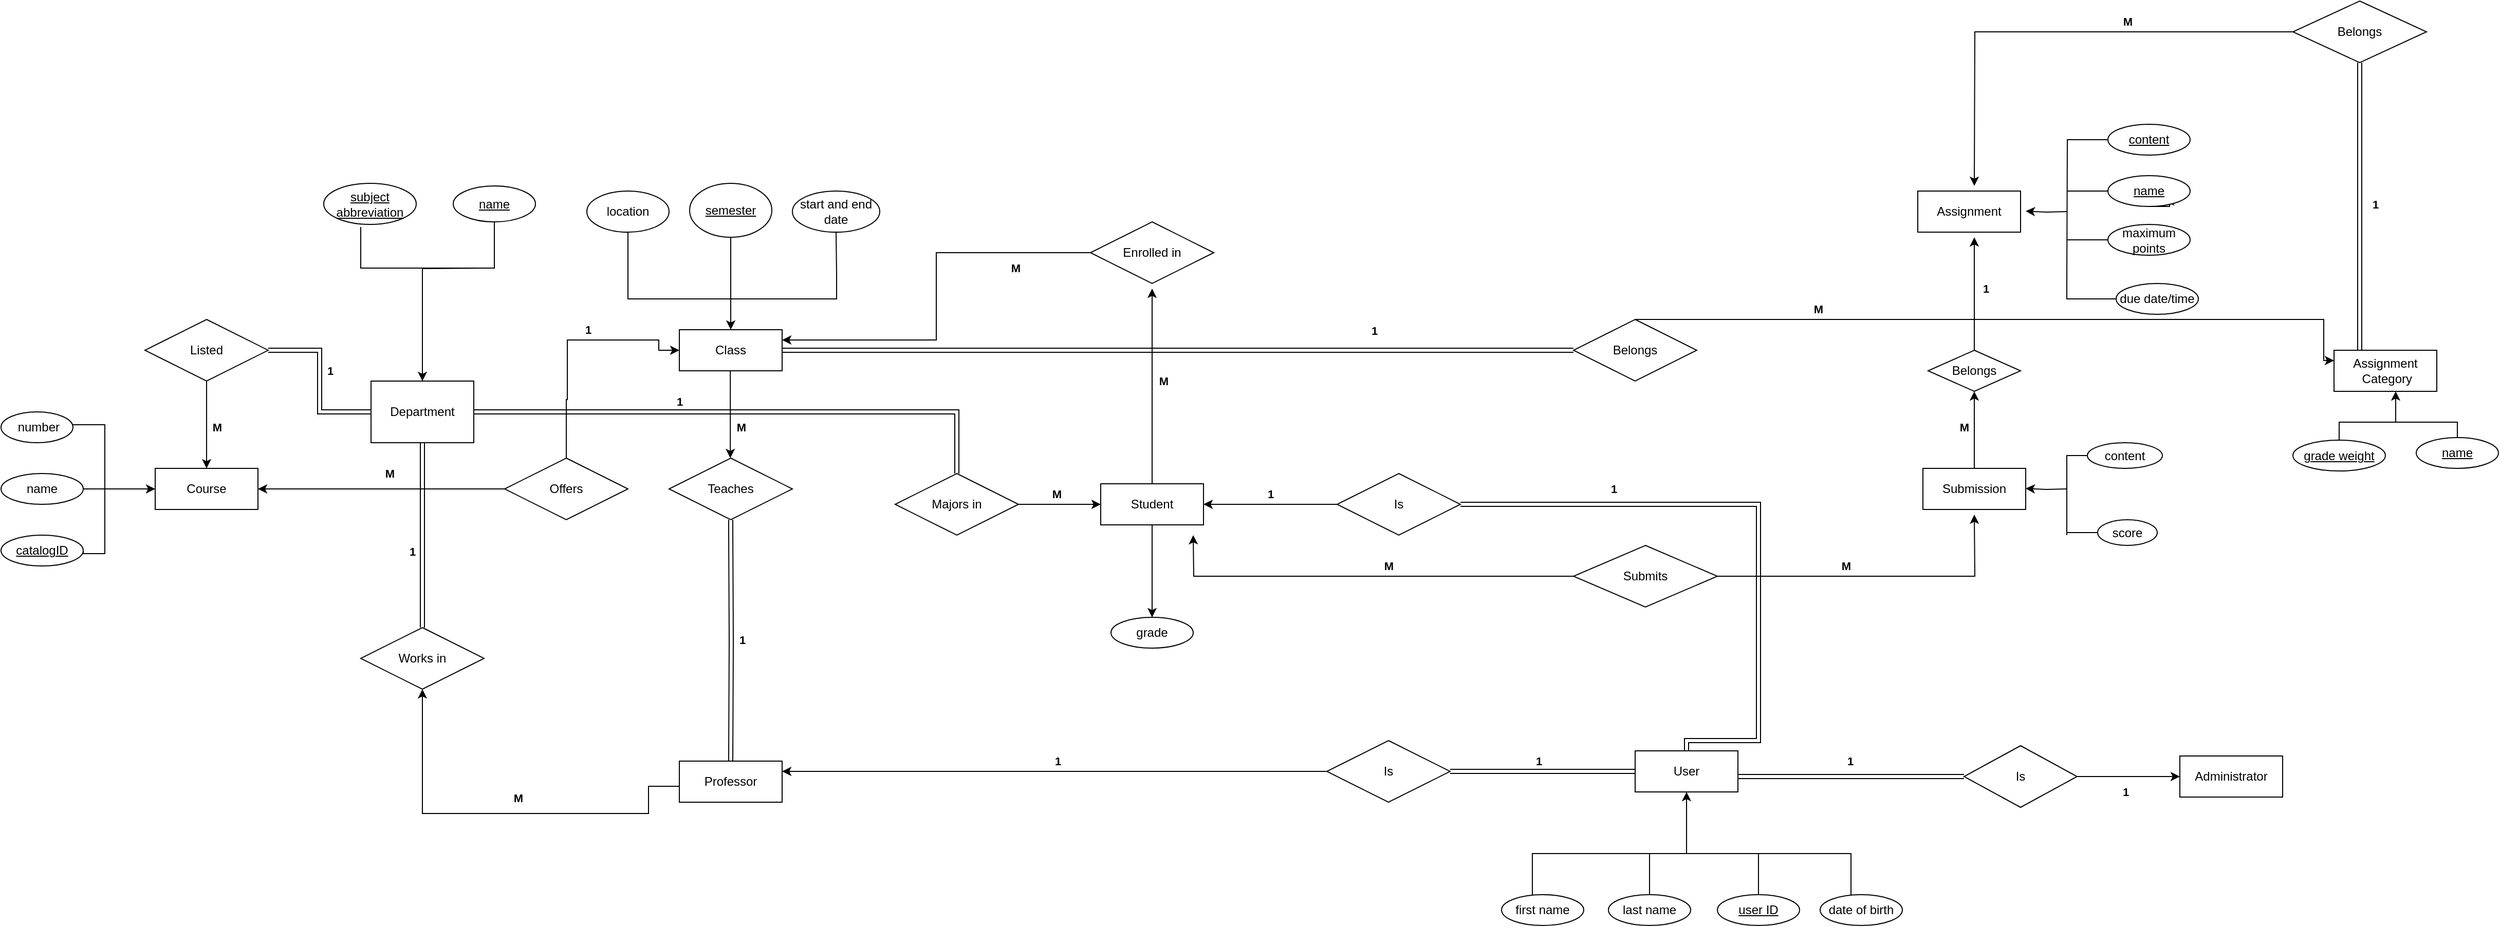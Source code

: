 <mxfile version="24.4.13" type="device">
  <diagram name="第 1 页" id="-q0vkPsRXrXcB4peoSy8">
    <mxGraphModel dx="1077" dy="5190" grid="1" gridSize="10" guides="1" tooltips="1" connect="1" arrows="1" fold="1" page="1" pageScale="1" pageWidth="3300" pageHeight="4681" math="0" shadow="0">
      <root>
        <mxCell id="0" />
        <mxCell id="1" parent="0" />
        <mxCell id="KMbx-1smkJW7UEhBjjsc-1" style="edgeStyle=orthogonalEdgeStyle;rounded=0;orthogonalLoop=1;jettySize=auto;html=1;exitX=1;exitY=0.5;exitDx=0;exitDy=0;strokeColor=default;endArrow=none;endFill=0;entryX=1;entryY=0.5;entryDx=0;entryDy=0;" parent="1" target="KMbx-1smkJW7UEhBjjsc-5" edge="1">
          <mxGeometry relative="1" as="geometry">
            <mxPoint x="100" y="-1742.5" as="targetPoint" />
            <mxPoint x="70" y="-1867.5" as="sourcePoint" />
            <Array as="points">
              <mxPoint x="101" y="-1867" />
              <mxPoint x="101" y="-1742" />
              <mxPoint x="80" y="-1742" />
            </Array>
          </mxGeometry>
        </mxCell>
        <mxCell id="KMbx-1smkJW7UEhBjjsc-2" value="&amp;nbsp;number" style="ellipse;whiteSpace=wrap;html=1;align=center;" parent="1" vertex="1">
          <mxGeometry y="-1880" width="70" height="30" as="geometry" />
        </mxCell>
        <mxCell id="KMbx-1smkJW7UEhBjjsc-3" style="edgeStyle=orthogonalEdgeStyle;rounded=0;orthogonalLoop=1;jettySize=auto;html=1;exitX=1;exitY=0.5;exitDx=0;exitDy=0;entryX=0;entryY=0.5;entryDx=0;entryDy=0;" parent="1" source="KMbx-1smkJW7UEhBjjsc-4" target="KMbx-1smkJW7UEhBjjsc-6" edge="1">
          <mxGeometry relative="1" as="geometry" />
        </mxCell>
        <mxCell id="KMbx-1smkJW7UEhBjjsc-4" value="name" style="ellipse;whiteSpace=wrap;html=1;align=center;" parent="1" vertex="1">
          <mxGeometry y="-1820" width="80" height="30" as="geometry" />
        </mxCell>
        <mxCell id="KMbx-1smkJW7UEhBjjsc-5" value="&lt;u&gt;catalogID&lt;/u&gt;" style="ellipse;whiteSpace=wrap;html=1;align=center;" parent="1" vertex="1">
          <mxGeometry y="-1760" width="80" height="30" as="geometry" />
        </mxCell>
        <mxCell id="KMbx-1smkJW7UEhBjjsc-6" value="Course" style="whiteSpace=wrap;html=1;align=center;" parent="1" vertex="1">
          <mxGeometry x="150" y="-1825" width="100" height="40" as="geometry" />
        </mxCell>
        <mxCell id="KMbx-1smkJW7UEhBjjsc-7" style="edgeStyle=orthogonalEdgeStyle;rounded=0;orthogonalLoop=1;jettySize=auto;html=1;exitX=0.5;exitY=1;exitDx=0;exitDy=0;entryX=0.5;entryY=0;entryDx=0;entryDy=0;" parent="1" source="KMbx-1smkJW7UEhBjjsc-11" target="KMbx-1smkJW7UEhBjjsc-6" edge="1">
          <mxGeometry relative="1" as="geometry">
            <Array as="points">
              <mxPoint x="200" y="-1860" />
              <mxPoint x="200" y="-1860" />
            </Array>
          </mxGeometry>
        </mxCell>
        <mxCell id="KMbx-1smkJW7UEhBjjsc-8" value="M" style="edgeLabel;html=1;align=center;verticalAlign=middle;resizable=0;points=[];fontStyle=1" parent="KMbx-1smkJW7UEhBjjsc-7" vertex="1" connectable="0">
          <mxGeometry x="-0.145" relative="1" as="geometry">
            <mxPoint x="10" y="8" as="offset" />
          </mxGeometry>
        </mxCell>
        <mxCell id="KMbx-1smkJW7UEhBjjsc-9" style="edgeStyle=orthogonalEdgeStyle;rounded=0;orthogonalLoop=1;jettySize=auto;html=1;exitX=1;exitY=0.5;exitDx=0;exitDy=0;entryX=0;entryY=0.5;entryDx=0;entryDy=0;shape=link;" parent="1" source="KMbx-1smkJW7UEhBjjsc-11" target="KMbx-1smkJW7UEhBjjsc-24" edge="1">
          <mxGeometry relative="1" as="geometry" />
        </mxCell>
        <mxCell id="KMbx-1smkJW7UEhBjjsc-10" value="&lt;b&gt;1&lt;/b&gt;" style="edgeLabel;html=1;align=center;verticalAlign=middle;resizable=0;points=[];" parent="KMbx-1smkJW7UEhBjjsc-9" vertex="1" connectable="0">
          <mxGeometry x="-0.062" y="3" relative="1" as="geometry">
            <mxPoint x="7" y="-5" as="offset" />
          </mxGeometry>
        </mxCell>
        <mxCell id="KMbx-1smkJW7UEhBjjsc-11" value="&lt;div&gt;Listed&lt;/div&gt;" style="shape=rhombus;perimeter=rhombusPerimeter;whiteSpace=wrap;html=1;align=center;" parent="1" vertex="1">
          <mxGeometry x="140" y="-1970" width="120" height="60" as="geometry" />
        </mxCell>
        <mxCell id="KMbx-1smkJW7UEhBjjsc-12" style="edgeStyle=orthogonalEdgeStyle;rounded=0;orthogonalLoop=1;jettySize=auto;html=1;exitX=0;exitY=0.5;exitDx=0;exitDy=0;entryX=1;entryY=0.5;entryDx=0;entryDy=0;" parent="1" source="KMbx-1smkJW7UEhBjjsc-18" target="KMbx-1smkJW7UEhBjjsc-6" edge="1">
          <mxGeometry relative="1" as="geometry" />
        </mxCell>
        <mxCell id="KMbx-1smkJW7UEhBjjsc-13" value="&lt;span style=&quot;color: rgba(0, 0, 0, 0); font-family: monospace; font-size: 0px; text-align: start; background-color: rgb(251, 251, 251);&quot;&gt;%3CmxGraphModel%3E%3Croot%3E%3CmxCell%20id%3D%220%22%2F%3E%3CmxCell%20id%3D%221%22%20parent%3D%220%22%2F%3E%3CmxCell%20id%3D%222%22%20value%3D%22M%22%20style%3D%22edgeLabel%3Bhtml%3D1%3Balign%3Dcenter%3BverticalAlign%3Dmiddle%3Bresizable%3D0%3Bpoints%3D%5B%5D%3BfontStyle%3D1%22%20vertex%3D%221%22%20connectable%3D%220%22%20parent%3D%221%22%3E%3CmxGeometry%20x%3D%22220%22%20y%3D%22266.667%22%20as%3D%22geometry%22%2F%3E%3C%2FmxCell%3E%3C%2Froot%3E%3C%2FmxGraphModel%3E&lt;/span&gt;" style="edgeLabel;html=1;align=center;verticalAlign=middle;resizable=0;points=[];" parent="KMbx-1smkJW7UEhBjjsc-12" vertex="1" connectable="0">
          <mxGeometry x="0.013" relative="1" as="geometry">
            <mxPoint as="offset" />
          </mxGeometry>
        </mxCell>
        <mxCell id="KMbx-1smkJW7UEhBjjsc-14" value="&lt;span style=&quot;color: rgba(0, 0, 0, 0); font-family: monospace; font-size: 0px; text-align: start; background-color: rgb(251, 251, 251);&quot;&gt;%3CmxGraphModel%3E%3Croot%3E%3CmxCell%20id%3D%220%22%2F%3E%3CmxCell%20id%3D%221%22%20parent%3D%220%22%2F%3E%3CmxCell%20id%3D%222%22%20value%3D%22M%22%20style%3D%22edgeLabel%3Bhtml%3D1%3Balign%3Dcenter%3BverticalAlign%3Dmiddle%3Bresizable%3D0%3Bpoints%3D%5B%5D%3BfontStyle%3D1%22%20vertex%3D%221%22%20connectable%3D%220%22%20parent%3D%221%22%3E%3CmxGeometry%20x%3D%22220%22%20y%3D%22266.667%22%20as%3D%22geometry%22%2F%3E%3C%2FmxCell%3E%3C%2Froot%3E%3C%2FmxGraphModel%3EM&lt;/span&gt;" style="edgeLabel;html=1;align=center;verticalAlign=middle;resizable=0;points=[];" parent="KMbx-1smkJW7UEhBjjsc-12" vertex="1" connectable="0">
          <mxGeometry x="-0.008" relative="1" as="geometry">
            <mxPoint as="offset" />
          </mxGeometry>
        </mxCell>
        <mxCell id="KMbx-1smkJW7UEhBjjsc-15" value="&lt;b&gt;M&lt;/b&gt;" style="edgeLabel;html=1;align=center;verticalAlign=middle;resizable=0;points=[];" parent="KMbx-1smkJW7UEhBjjsc-12" vertex="1" connectable="0">
          <mxGeometry x="-0.092" y="-3" relative="1" as="geometry">
            <mxPoint x="-3" y="-12" as="offset" />
          </mxGeometry>
        </mxCell>
        <mxCell id="KMbx-1smkJW7UEhBjjsc-16" style="edgeStyle=orthogonalEdgeStyle;rounded=0;orthogonalLoop=1;jettySize=auto;html=1;endArrow=classic;endFill=1;entryX=0;entryY=0.5;entryDx=0;entryDy=0;" parent="1" source="KMbx-1smkJW7UEhBjjsc-18" target="KMbx-1smkJW7UEhBjjsc-33" edge="1">
          <mxGeometry relative="1" as="geometry">
            <mxPoint x="550" y="-1950" as="targetPoint" />
            <Array as="points">
              <mxPoint x="550" y="-1892" />
              <mxPoint x="551" y="-1892" />
              <mxPoint x="551" y="-1950" />
              <mxPoint x="640" y="-1950" />
              <mxPoint x="640" y="-1940" />
            </Array>
          </mxGeometry>
        </mxCell>
        <mxCell id="KMbx-1smkJW7UEhBjjsc-17" value="1" style="edgeLabel;html=1;align=center;verticalAlign=middle;resizable=0;points=[];fontStyle=1" parent="KMbx-1smkJW7UEhBjjsc-16" vertex="1" connectable="0">
          <mxGeometry x="0.161" y="1" relative="1" as="geometry">
            <mxPoint x="-1" y="-9" as="offset" />
          </mxGeometry>
        </mxCell>
        <mxCell id="KMbx-1smkJW7UEhBjjsc-18" value="Offers" style="shape=rhombus;perimeter=rhombusPerimeter;whiteSpace=wrap;html=1;align=center;" parent="1" vertex="1">
          <mxGeometry x="490" y="-1835" width="120" height="60" as="geometry" />
        </mxCell>
        <mxCell id="KMbx-1smkJW7UEhBjjsc-19" value="Works in" style="shape=rhombus;perimeter=rhombusPerimeter;whiteSpace=wrap;html=1;align=center;" parent="1" vertex="1">
          <mxGeometry x="350" y="-1670" width="120" height="60" as="geometry" />
        </mxCell>
        <mxCell id="KMbx-1smkJW7UEhBjjsc-20" style="edgeStyle=orthogonalEdgeStyle;rounded=0;orthogonalLoop=1;jettySize=auto;html=1;entryX=0.5;entryY=0;entryDx=0;entryDy=0;shape=link;" parent="1" source="KMbx-1smkJW7UEhBjjsc-24" target="KMbx-1smkJW7UEhBjjsc-19" edge="1">
          <mxGeometry relative="1" as="geometry" />
        </mxCell>
        <mxCell id="KMbx-1smkJW7UEhBjjsc-21" value="1" style="edgeLabel;html=1;align=center;verticalAlign=middle;resizable=0;points=[];fontStyle=1" parent="KMbx-1smkJW7UEhBjjsc-20" vertex="1" connectable="0">
          <mxGeometry x="0.081" y="1" relative="1" as="geometry">
            <mxPoint x="-11" y="8" as="offset" />
          </mxGeometry>
        </mxCell>
        <mxCell id="KMbx-1smkJW7UEhBjjsc-22" style="edgeStyle=orthogonalEdgeStyle;rounded=0;orthogonalLoop=1;jettySize=auto;html=1;entryX=0.5;entryY=0;entryDx=0;entryDy=0;shape=link;" parent="1" source="KMbx-1smkJW7UEhBjjsc-24" target="KMbx-1smkJW7UEhBjjsc-49" edge="1">
          <mxGeometry relative="1" as="geometry" />
        </mxCell>
        <mxCell id="KMbx-1smkJW7UEhBjjsc-23" value="&lt;b&gt;1&lt;/b&gt;" style="edgeLabel;html=1;align=center;verticalAlign=middle;resizable=0;points=[];" parent="KMbx-1smkJW7UEhBjjsc-22" vertex="1" connectable="0">
          <mxGeometry x="-0.171" y="-1" relative="1" as="geometry">
            <mxPoint x="-20" y="-11" as="offset" />
          </mxGeometry>
        </mxCell>
        <mxCell id="KMbx-1smkJW7UEhBjjsc-24" value="Department" style="whiteSpace=wrap;html=1;align=center;" parent="1" vertex="1">
          <mxGeometry x="360" y="-1910" width="100" height="60" as="geometry" />
        </mxCell>
        <mxCell id="KMbx-1smkJW7UEhBjjsc-25" style="edgeStyle=orthogonalEdgeStyle;rounded=0;orthogonalLoop=1;jettySize=auto;html=1;endArrow=none;endFill=0;entryX=0.5;entryY=1;entryDx=0;entryDy=0;" parent="1" target="KMbx-1smkJW7UEhBjjsc-27" edge="1">
          <mxGeometry relative="1" as="geometry">
            <mxPoint x="580" y="-2020" as="targetPoint" />
            <mxPoint x="350" y="-2060" as="sourcePoint" />
            <Array as="points">
              <mxPoint x="350" y="-2020" />
              <mxPoint x="480" y="-2020" />
            </Array>
          </mxGeometry>
        </mxCell>
        <mxCell id="KMbx-1smkJW7UEhBjjsc-26" value="&lt;u&gt;subject abbreviation&lt;/u&gt;" style="ellipse;whiteSpace=wrap;html=1;align=center;" parent="1" vertex="1">
          <mxGeometry x="314" y="-2102.5" width="90" height="40" as="geometry" />
        </mxCell>
        <mxCell id="KMbx-1smkJW7UEhBjjsc-27" value="&lt;u&gt;name&lt;/u&gt;" style="ellipse;whiteSpace=wrap;html=1;align=center;" parent="1" vertex="1">
          <mxGeometry x="440" y="-2100" width="80" height="35" as="geometry" />
        </mxCell>
        <mxCell id="KMbx-1smkJW7UEhBjjsc-28" style="edgeStyle=orthogonalEdgeStyle;rounded=0;orthogonalLoop=1;jettySize=auto;html=1;entryX=0.5;entryY=0;entryDx=0;entryDy=0;" parent="1" target="KMbx-1smkJW7UEhBjjsc-24" edge="1">
          <mxGeometry relative="1" as="geometry">
            <mxPoint x="470" y="-2020" as="sourcePoint" />
            <mxPoint x="530" y="-1970" as="targetPoint" />
            <Array as="points" />
          </mxGeometry>
        </mxCell>
        <mxCell id="KMbx-1smkJW7UEhBjjsc-29" value="Professor" style="whiteSpace=wrap;html=1;align=center;" parent="1" vertex="1">
          <mxGeometry x="660" y="-1540" width="100" height="40" as="geometry" />
        </mxCell>
        <mxCell id="KMbx-1smkJW7UEhBjjsc-30" value="Teaches" style="shape=rhombus;perimeter=rhombusPerimeter;whiteSpace=wrap;html=1;align=center;" parent="1" vertex="1">
          <mxGeometry x="650" y="-1835" width="120" height="60" as="geometry" />
        </mxCell>
        <mxCell id="KMbx-1smkJW7UEhBjjsc-31" style="edgeStyle=orthogonalEdgeStyle;rounded=0;orthogonalLoop=1;jettySize=auto;html=1;shape=link;" parent="1" source="KMbx-1smkJW7UEhBjjsc-33" edge="1">
          <mxGeometry relative="1" as="geometry">
            <mxPoint x="1530" y="-1940" as="targetPoint" />
          </mxGeometry>
        </mxCell>
        <mxCell id="KMbx-1smkJW7UEhBjjsc-32" value="1" style="edgeLabel;html=1;align=center;verticalAlign=middle;resizable=0;points=[];fontStyle=1" parent="KMbx-1smkJW7UEhBjjsc-31" vertex="1" connectable="0">
          <mxGeometry x="0.497" y="-3" relative="1" as="geometry">
            <mxPoint y="-23" as="offset" />
          </mxGeometry>
        </mxCell>
        <mxCell id="KMbx-1smkJW7UEhBjjsc-33" value="Class" style="whiteSpace=wrap;html=1;align=center;" parent="1" vertex="1">
          <mxGeometry x="660" y="-1960" width="100" height="40" as="geometry" />
        </mxCell>
        <mxCell id="KMbx-1smkJW7UEhBjjsc-34" style="edgeStyle=orthogonalEdgeStyle;rounded=0;orthogonalLoop=1;jettySize=auto;html=1;entryX=1;entryY=0.5;entryDx=0;entryDy=0;exitX=0;exitY=0.613;exitDx=0;exitDy=0;exitPerimeter=0;" parent="1" source="KMbx-1smkJW7UEhBjjsc-29" edge="1">
          <mxGeometry relative="1" as="geometry">
            <mxPoint x="600" y="-1489.54" as="sourcePoint" />
            <mxPoint x="410" y="-1610" as="targetPoint" />
            <Array as="points">
              <mxPoint x="630" y="-1515" />
              <mxPoint x="630" y="-1489" />
              <mxPoint x="410" y="-1489" />
            </Array>
          </mxGeometry>
        </mxCell>
        <mxCell id="KMbx-1smkJW7UEhBjjsc-35" value="&lt;span style=&quot;color: rgba(0, 0, 0, 0); font-family: monospace; font-size: 0px; text-align: start; background-color: rgb(251, 251, 251);&quot;&gt;%3CmxGraphModel%3E%3Croot%3E%3CmxCell%20id%3D%220%22%2F%3E%3CmxCell%20id%3D%221%22%20parent%3D%220%22%2F%3E%3CmxCell%20id%3D%222%22%20value%3D%22M%22%20style%3D%22edgeLabel%3Bhtml%3D1%3Balign%3Dcenter%3BverticalAlign%3Dmiddle%3Bresizable%3D0%3Bpoints%3D%5B%5D%3BfontStyle%3D1%22%20vertex%3D%221%22%20connectable%3D%220%22%20parent%3D%221%22%3E%3CmxGeometry%20x%3D%22220%22%20y%3D%22266.667%22%20as%3D%22geometry%22%2F%3E%3C%2FmxCell%3E%3C%2Froot%3E%3C%2FmxGraphModel%3E&lt;/span&gt;" style="edgeLabel;html=1;align=center;verticalAlign=middle;resizable=0;points=[];" parent="KMbx-1smkJW7UEhBjjsc-34" vertex="1" connectable="0">
          <mxGeometry x="0.013" relative="1" as="geometry">
            <mxPoint as="offset" />
          </mxGeometry>
        </mxCell>
        <mxCell id="KMbx-1smkJW7UEhBjjsc-36" value="&lt;span style=&quot;color: rgba(0, 0, 0, 0); font-family: monospace; font-size: 0px; text-align: start; background-color: rgb(251, 251, 251);&quot;&gt;%3CmxGraphModel%3E%3Croot%3E%3CmxCell%20id%3D%220%22%2F%3E%3CmxCell%20id%3D%221%22%20parent%3D%220%22%2F%3E%3CmxCell%20id%3D%222%22%20value%3D%22M%22%20style%3D%22edgeLabel%3Bhtml%3D1%3Balign%3Dcenter%3BverticalAlign%3Dmiddle%3Bresizable%3D0%3Bpoints%3D%5B%5D%3BfontStyle%3D1%22%20vertex%3D%221%22%20connectable%3D%220%22%20parent%3D%221%22%3E%3CmxGeometry%20x%3D%22220%22%20y%3D%22266.667%22%20as%3D%22geometry%22%2F%3E%3C%2FmxCell%3E%3C%2Froot%3E%3C%2FmxGraphModel%3EM&lt;/span&gt;" style="edgeLabel;html=1;align=center;verticalAlign=middle;resizable=0;points=[];" parent="KMbx-1smkJW7UEhBjjsc-34" vertex="1" connectable="0">
          <mxGeometry x="-0.008" relative="1" as="geometry">
            <mxPoint as="offset" />
          </mxGeometry>
        </mxCell>
        <mxCell id="KMbx-1smkJW7UEhBjjsc-37" value="&lt;b&gt;M&lt;/b&gt;" style="edgeLabel;html=1;align=center;verticalAlign=middle;resizable=0;points=[];" parent="KMbx-1smkJW7UEhBjjsc-34" vertex="1" connectable="0">
          <mxGeometry x="-0.092" y="-3" relative="1" as="geometry">
            <mxPoint x="-3" y="-12" as="offset" />
          </mxGeometry>
        </mxCell>
        <mxCell id="KMbx-1smkJW7UEhBjjsc-38" style="edgeStyle=orthogonalEdgeStyle;rounded=0;orthogonalLoop=1;jettySize=auto;html=1;shape=link;entryX=0.5;entryY=0;entryDx=0;entryDy=0;" parent="1" target="KMbx-1smkJW7UEhBjjsc-29" edge="1">
          <mxGeometry relative="1" as="geometry">
            <mxPoint x="709.96" y="-1775" as="sourcePoint" />
            <mxPoint x="710" y="-1670" as="targetPoint" />
          </mxGeometry>
        </mxCell>
        <mxCell id="KMbx-1smkJW7UEhBjjsc-39" value="&lt;b&gt;1&lt;/b&gt;" style="edgeLabel;html=1;align=center;verticalAlign=middle;resizable=0;points=[];" parent="KMbx-1smkJW7UEhBjjsc-38" vertex="1" connectable="0">
          <mxGeometry x="-0.01" y="1" relative="1" as="geometry">
            <mxPoint x="9" as="offset" />
          </mxGeometry>
        </mxCell>
        <mxCell id="KMbx-1smkJW7UEhBjjsc-40" style="edgeStyle=orthogonalEdgeStyle;rounded=0;orthogonalLoop=1;jettySize=auto;html=1;exitX=0.5;exitY=1;exitDx=0;exitDy=0;entryX=0.5;entryY=0;entryDx=0;entryDy=0;" parent="1" edge="1">
          <mxGeometry relative="1" as="geometry">
            <mxPoint x="709.58" y="-1920" as="sourcePoint" />
            <mxPoint x="709.58" y="-1835" as="targetPoint" />
            <Array as="points">
              <mxPoint x="709.58" y="-1870" />
              <mxPoint x="709.58" y="-1870" />
            </Array>
          </mxGeometry>
        </mxCell>
        <mxCell id="KMbx-1smkJW7UEhBjjsc-41" value="M" style="edgeLabel;html=1;align=center;verticalAlign=middle;resizable=0;points=[];fontStyle=1" parent="KMbx-1smkJW7UEhBjjsc-40" vertex="1" connectable="0">
          <mxGeometry x="-0.145" relative="1" as="geometry">
            <mxPoint x="10" y="18" as="offset" />
          </mxGeometry>
        </mxCell>
        <mxCell id="KMbx-1smkJW7UEhBjjsc-42" style="edgeStyle=orthogonalEdgeStyle;rounded=0;orthogonalLoop=1;jettySize=auto;html=1;endArrow=none;endFill=0;entryX=0.5;entryY=1;entryDx=0;entryDy=0;" parent="1" source="KMbx-1smkJW7UEhBjjsc-43" target="KMbx-1smkJW7UEhBjjsc-46" edge="1">
          <mxGeometry relative="1" as="geometry">
            <mxPoint x="790" y="-1970" as="targetPoint" />
            <Array as="points">
              <mxPoint x="610" y="-1990" />
              <mxPoint x="813" y="-1990" />
              <mxPoint x="813" y="-2015" />
            </Array>
          </mxGeometry>
        </mxCell>
        <mxCell id="KMbx-1smkJW7UEhBjjsc-43" value="location" style="ellipse;whiteSpace=wrap;html=1;align=center;" parent="1" vertex="1">
          <mxGeometry x="570" y="-2095" width="80" height="40" as="geometry" />
        </mxCell>
        <mxCell id="KMbx-1smkJW7UEhBjjsc-44" style="edgeStyle=orthogonalEdgeStyle;rounded=0;orthogonalLoop=1;jettySize=auto;html=1;entryX=0.5;entryY=0;entryDx=0;entryDy=0;" parent="1" source="KMbx-1smkJW7UEhBjjsc-45" target="KMbx-1smkJW7UEhBjjsc-33" edge="1">
          <mxGeometry relative="1" as="geometry" />
        </mxCell>
        <mxCell id="KMbx-1smkJW7UEhBjjsc-45" value="&lt;u&gt;semester&lt;/u&gt;" style="ellipse;whiteSpace=wrap;html=1;align=center;" parent="1" vertex="1">
          <mxGeometry x="670" y="-2102.5" width="80" height="52.5" as="geometry" />
        </mxCell>
        <mxCell id="KMbx-1smkJW7UEhBjjsc-46" value="start and end date" style="ellipse;whiteSpace=wrap;html=1;align=center;" parent="1" vertex="1">
          <mxGeometry x="770" y="-2095" width="85" height="40" as="geometry" />
        </mxCell>
        <mxCell id="KMbx-1smkJW7UEhBjjsc-47" style="edgeStyle=orthogonalEdgeStyle;rounded=0;orthogonalLoop=1;jettySize=auto;html=1;entryX=0;entryY=0.5;entryDx=0;entryDy=0;" parent="1" source="KMbx-1smkJW7UEhBjjsc-49" target="KMbx-1smkJW7UEhBjjsc-56" edge="1">
          <mxGeometry relative="1" as="geometry" />
        </mxCell>
        <mxCell id="KMbx-1smkJW7UEhBjjsc-48" value="&lt;b&gt;M&lt;/b&gt;" style="edgeLabel;html=1;align=center;verticalAlign=middle;resizable=0;points=[];" parent="KMbx-1smkJW7UEhBjjsc-47" vertex="1" connectable="0">
          <mxGeometry x="-0.071" relative="1" as="geometry">
            <mxPoint y="-10" as="offset" />
          </mxGeometry>
        </mxCell>
        <mxCell id="KMbx-1smkJW7UEhBjjsc-49" value="Majors in" style="shape=rhombus;perimeter=rhombusPerimeter;whiteSpace=wrap;html=1;align=center;" parent="1" vertex="1">
          <mxGeometry x="870" y="-1820" width="120" height="60" as="geometry" />
        </mxCell>
        <mxCell id="KMbx-1smkJW7UEhBjjsc-50" style="edgeStyle=orthogonalEdgeStyle;rounded=0;orthogonalLoop=1;jettySize=auto;html=1;entryX=1;entryY=0.25;entryDx=0;entryDy=0;" parent="1" source="KMbx-1smkJW7UEhBjjsc-52" target="KMbx-1smkJW7UEhBjjsc-33" edge="1">
          <mxGeometry relative="1" as="geometry" />
        </mxCell>
        <mxCell id="KMbx-1smkJW7UEhBjjsc-51" value="M" style="edgeLabel;html=1;align=center;verticalAlign=middle;resizable=0;points=[];fontStyle=1" parent="KMbx-1smkJW7UEhBjjsc-50" vertex="1" connectable="0">
          <mxGeometry x="-0.622" y="-1" relative="1" as="geometry">
            <mxPoint y="16" as="offset" />
          </mxGeometry>
        </mxCell>
        <mxCell id="KMbx-1smkJW7UEhBjjsc-52" value="Enrolled in" style="shape=rhombus;perimeter=rhombusPerimeter;whiteSpace=wrap;html=1;align=center;" parent="1" vertex="1">
          <mxGeometry x="1060" y="-2065" width="120" height="60" as="geometry" />
        </mxCell>
        <mxCell id="KMbx-1smkJW7UEhBjjsc-53" style="edgeStyle=orthogonalEdgeStyle;rounded=0;orthogonalLoop=1;jettySize=auto;html=1;entryX=0.5;entryY=0;entryDx=0;entryDy=0;" parent="1" source="KMbx-1smkJW7UEhBjjsc-56" target="KMbx-1smkJW7UEhBjjsc-57" edge="1">
          <mxGeometry relative="1" as="geometry" />
        </mxCell>
        <mxCell id="KMbx-1smkJW7UEhBjjsc-54" style="edgeStyle=orthogonalEdgeStyle;rounded=0;orthogonalLoop=1;jettySize=auto;html=1;" parent="1" source="KMbx-1smkJW7UEhBjjsc-56" edge="1">
          <mxGeometry relative="1" as="geometry">
            <mxPoint x="1120" y="-2000" as="targetPoint" />
          </mxGeometry>
        </mxCell>
        <mxCell id="KMbx-1smkJW7UEhBjjsc-55" value="&lt;b&gt;M&lt;/b&gt;" style="edgeLabel;html=1;align=center;verticalAlign=middle;resizable=0;points=[];" parent="KMbx-1smkJW7UEhBjjsc-54" vertex="1" connectable="0">
          <mxGeometry x="0.024" y="2" relative="1" as="geometry">
            <mxPoint x="12" y="-3" as="offset" />
          </mxGeometry>
        </mxCell>
        <mxCell id="KMbx-1smkJW7UEhBjjsc-56" value="Student" style="whiteSpace=wrap;html=1;align=center;" parent="1" vertex="1">
          <mxGeometry x="1070" y="-1810" width="100" height="40" as="geometry" />
        </mxCell>
        <mxCell id="KMbx-1smkJW7UEhBjjsc-57" value="grade" style="ellipse;whiteSpace=wrap;html=1;align=center;" parent="1" vertex="1">
          <mxGeometry x="1080" y="-1680" width="80" height="30" as="geometry" />
        </mxCell>
        <mxCell id="KMbx-1smkJW7UEhBjjsc-58" style="edgeStyle=orthogonalEdgeStyle;rounded=0;orthogonalLoop=1;jettySize=auto;html=1;shape=link;entryX=0.5;entryY=0;entryDx=0;entryDy=0;" parent="1" source="KMbx-1smkJW7UEhBjjsc-62" target="KMbx-1smkJW7UEhBjjsc-78" edge="1">
          <mxGeometry relative="1" as="geometry">
            <mxPoint x="1640" y="-1560" as="targetPoint" />
            <Array as="points">
              <mxPoint x="1710" y="-1790" />
              <mxPoint x="1710" y="-1560" />
              <mxPoint x="1640" y="-1560" />
            </Array>
          </mxGeometry>
        </mxCell>
        <mxCell id="KMbx-1smkJW7UEhBjjsc-59" value="&lt;b&gt;1&lt;/b&gt;" style="edgeLabel;html=1;align=center;verticalAlign=middle;resizable=0;points=[];" parent="KMbx-1smkJW7UEhBjjsc-58" vertex="1" connectable="0">
          <mxGeometry x="-0.495" y="3" relative="1" as="geometry">
            <mxPoint x="-3" y="-12" as="offset" />
          </mxGeometry>
        </mxCell>
        <mxCell id="KMbx-1smkJW7UEhBjjsc-60" style="edgeStyle=orthogonalEdgeStyle;rounded=0;orthogonalLoop=1;jettySize=auto;html=1;entryX=1;entryY=0.5;entryDx=0;entryDy=0;" parent="1" source="KMbx-1smkJW7UEhBjjsc-62" target="KMbx-1smkJW7UEhBjjsc-56" edge="1">
          <mxGeometry relative="1" as="geometry" />
        </mxCell>
        <mxCell id="KMbx-1smkJW7UEhBjjsc-61" value="1" style="edgeLabel;html=1;align=center;verticalAlign=middle;resizable=0;points=[];fontStyle=1" parent="KMbx-1smkJW7UEhBjjsc-60" vertex="1" connectable="0">
          <mxGeometry x="0.011" y="1" relative="1" as="geometry">
            <mxPoint y="-11" as="offset" />
          </mxGeometry>
        </mxCell>
        <mxCell id="KMbx-1smkJW7UEhBjjsc-62" value="Is" style="shape=rhombus;perimeter=rhombusPerimeter;whiteSpace=wrap;html=1;align=center;" parent="1" vertex="1">
          <mxGeometry x="1300" y="-1820" width="120" height="60" as="geometry" />
        </mxCell>
        <mxCell id="KMbx-1smkJW7UEhBjjsc-63" style="edgeStyle=orthogonalEdgeStyle;rounded=0;orthogonalLoop=1;jettySize=auto;html=1;entryX=1;entryY=0.25;entryDx=0;entryDy=0;" parent="1" source="KMbx-1smkJW7UEhBjjsc-67" target="KMbx-1smkJW7UEhBjjsc-29" edge="1">
          <mxGeometry relative="1" as="geometry">
            <Array as="points">
              <mxPoint x="1020" y="-1530" />
              <mxPoint x="1020" y="-1530" />
            </Array>
          </mxGeometry>
        </mxCell>
        <mxCell id="KMbx-1smkJW7UEhBjjsc-64" value="&lt;b&gt;1&lt;/b&gt;" style="edgeLabel;html=1;align=center;verticalAlign=middle;resizable=0;points=[];" parent="KMbx-1smkJW7UEhBjjsc-63" vertex="1" connectable="0">
          <mxGeometry x="-0.011" relative="1" as="geometry">
            <mxPoint y="-10" as="offset" />
          </mxGeometry>
        </mxCell>
        <mxCell id="KMbx-1smkJW7UEhBjjsc-65" style="edgeStyle=orthogonalEdgeStyle;rounded=0;orthogonalLoop=1;jettySize=auto;html=1;entryX=0;entryY=0.5;entryDx=0;entryDy=0;shape=link;" parent="1" source="KMbx-1smkJW7UEhBjjsc-67" target="KMbx-1smkJW7UEhBjjsc-78" edge="1">
          <mxGeometry relative="1" as="geometry" />
        </mxCell>
        <mxCell id="KMbx-1smkJW7UEhBjjsc-66" value="&lt;b&gt;1&lt;/b&gt;" style="edgeLabel;html=1;align=center;verticalAlign=middle;resizable=0;points=[];" parent="KMbx-1smkJW7UEhBjjsc-65" vertex="1" connectable="0">
          <mxGeometry x="-0.05" y="6" relative="1" as="geometry">
            <mxPoint y="-4" as="offset" />
          </mxGeometry>
        </mxCell>
        <mxCell id="KMbx-1smkJW7UEhBjjsc-67" value="Is" style="shape=rhombus;perimeter=rhombusPerimeter;whiteSpace=wrap;html=1;align=center;" parent="1" vertex="1">
          <mxGeometry x="1290" y="-1560" width="120" height="60" as="geometry" />
        </mxCell>
        <mxCell id="KMbx-1smkJW7UEhBjjsc-68" style="edgeStyle=orthogonalEdgeStyle;rounded=0;orthogonalLoop=1;jettySize=auto;html=1;" parent="1" source="KMbx-1smkJW7UEhBjjsc-72" edge="1">
          <mxGeometry relative="1" as="geometry">
            <mxPoint x="1160" y="-1760" as="targetPoint" />
          </mxGeometry>
        </mxCell>
        <mxCell id="KMbx-1smkJW7UEhBjjsc-69" value="&lt;b&gt;M&lt;/b&gt;" style="edgeLabel;html=1;align=center;verticalAlign=middle;resizable=0;points=[];" parent="KMbx-1smkJW7UEhBjjsc-68" vertex="1" connectable="0">
          <mxGeometry x="-0.111" y="-1" relative="1" as="geometry">
            <mxPoint x="2" y="-9" as="offset" />
          </mxGeometry>
        </mxCell>
        <mxCell id="KMbx-1smkJW7UEhBjjsc-70" style="edgeStyle=orthogonalEdgeStyle;rounded=0;orthogonalLoop=1;jettySize=auto;html=1;" parent="1" source="KMbx-1smkJW7UEhBjjsc-72" edge="1">
          <mxGeometry relative="1" as="geometry">
            <mxPoint x="1920" y="-1780" as="targetPoint" />
          </mxGeometry>
        </mxCell>
        <mxCell id="KMbx-1smkJW7UEhBjjsc-71" value="M" style="edgeLabel;html=1;align=center;verticalAlign=middle;resizable=0;points=[];fontStyle=1" parent="KMbx-1smkJW7UEhBjjsc-70" vertex="1" connectable="0">
          <mxGeometry x="-0.198" y="-1" relative="1" as="geometry">
            <mxPoint y="-11" as="offset" />
          </mxGeometry>
        </mxCell>
        <mxCell id="KMbx-1smkJW7UEhBjjsc-72" value="Submits" style="shape=rhombus;perimeter=rhombusPerimeter;whiteSpace=wrap;html=1;align=center;" parent="1" vertex="1">
          <mxGeometry x="1530" y="-1750" width="140" height="60" as="geometry" />
        </mxCell>
        <mxCell id="KMbx-1smkJW7UEhBjjsc-73" style="edgeStyle=orthogonalEdgeStyle;rounded=0;orthogonalLoop=1;jettySize=auto;html=1;entryX=0;entryY=0.25;entryDx=0;entryDy=0;" parent="1" source="KMbx-1smkJW7UEhBjjsc-75" target="KMbx-1smkJW7UEhBjjsc-113" edge="1">
          <mxGeometry relative="1" as="geometry">
            <mxPoint x="2260" y="-1930" as="targetPoint" />
            <Array as="points">
              <mxPoint x="2260" y="-1970" />
              <mxPoint x="2260" y="-1930" />
            </Array>
          </mxGeometry>
        </mxCell>
        <mxCell id="KMbx-1smkJW7UEhBjjsc-74" value="&lt;b&gt;M&lt;/b&gt;" style="edgeLabel;html=1;align=center;verticalAlign=middle;resizable=0;points=[];" parent="KMbx-1smkJW7UEhBjjsc-73" vertex="1" connectable="0">
          <mxGeometry x="-0.505" y="-1" relative="1" as="geometry">
            <mxPoint y="-11" as="offset" />
          </mxGeometry>
        </mxCell>
        <mxCell id="KMbx-1smkJW7UEhBjjsc-75" value="Belongs" style="shape=rhombus;perimeter=rhombusPerimeter;whiteSpace=wrap;html=1;align=center;" parent="1" vertex="1">
          <mxGeometry x="1530" y="-1970" width="120" height="60" as="geometry" />
        </mxCell>
        <mxCell id="KMbx-1smkJW7UEhBjjsc-76" style="edgeStyle=orthogonalEdgeStyle;rounded=0;orthogonalLoop=1;jettySize=auto;html=1;entryX=0;entryY=0.5;entryDx=0;entryDy=0;shape=link;" parent="1" source="KMbx-1smkJW7UEhBjjsc-78" target="KMbx-1smkJW7UEhBjjsc-125" edge="1">
          <mxGeometry relative="1" as="geometry">
            <Array as="points">
              <mxPoint x="1750" y="-1525" />
              <mxPoint x="1750" y="-1525" />
            </Array>
          </mxGeometry>
        </mxCell>
        <mxCell id="KMbx-1smkJW7UEhBjjsc-77" value="&lt;b&gt;1&lt;/b&gt;" style="edgeLabel;html=1;align=center;verticalAlign=middle;resizable=0;points=[];" parent="KMbx-1smkJW7UEhBjjsc-76" vertex="1" connectable="0">
          <mxGeometry x="-0.012" y="1" relative="1" as="geometry">
            <mxPoint y="-14" as="offset" />
          </mxGeometry>
        </mxCell>
        <mxCell id="KMbx-1smkJW7UEhBjjsc-78" value="User" style="whiteSpace=wrap;html=1;align=center;" parent="1" vertex="1">
          <mxGeometry x="1590" y="-1550" width="100" height="40" as="geometry" />
        </mxCell>
        <mxCell id="KMbx-1smkJW7UEhBjjsc-79" style="edgeStyle=orthogonalEdgeStyle;rounded=0;orthogonalLoop=1;jettySize=auto;html=1;endArrow=none;endFill=0;entryX=0.5;entryY=0;entryDx=0;entryDy=0;" parent="1" edge="1">
          <mxGeometry relative="1" as="geometry">
            <mxPoint x="1800" y="-1410" as="targetPoint" />
            <mxPoint x="1490" y="-1410" as="sourcePoint" />
            <Array as="points">
              <mxPoint x="1490" y="-1450" />
              <mxPoint x="1800" y="-1450" />
            </Array>
          </mxGeometry>
        </mxCell>
        <mxCell id="KMbx-1smkJW7UEhBjjsc-80" value="first name" style="ellipse;whiteSpace=wrap;html=1;align=center;" parent="1" vertex="1">
          <mxGeometry x="1460" y="-1410" width="80" height="30" as="geometry" />
        </mxCell>
        <mxCell id="KMbx-1smkJW7UEhBjjsc-81" style="edgeStyle=orthogonalEdgeStyle;rounded=0;orthogonalLoop=1;jettySize=auto;html=1;endArrow=none;endFill=0;" parent="1" source="KMbx-1smkJW7UEhBjjsc-82" edge="1">
          <mxGeometry relative="1" as="geometry">
            <mxPoint x="1604" y="-1450" as="targetPoint" />
          </mxGeometry>
        </mxCell>
        <mxCell id="KMbx-1smkJW7UEhBjjsc-82" value="last name" style="ellipse;whiteSpace=wrap;html=1;align=center;" parent="1" vertex="1">
          <mxGeometry x="1564" y="-1410" width="80" height="30" as="geometry" />
        </mxCell>
        <mxCell id="KMbx-1smkJW7UEhBjjsc-83" style="edgeStyle=orthogonalEdgeStyle;rounded=0;orthogonalLoop=1;jettySize=auto;html=1;endArrow=none;endFill=0;" parent="1" source="KMbx-1smkJW7UEhBjjsc-84" edge="1">
          <mxGeometry relative="1" as="geometry">
            <mxPoint x="1710" y="-1450" as="targetPoint" />
          </mxGeometry>
        </mxCell>
        <mxCell id="KMbx-1smkJW7UEhBjjsc-84" value="&lt;u&gt;user ID&lt;/u&gt;" style="ellipse;whiteSpace=wrap;html=1;align=center;" parent="1" vertex="1">
          <mxGeometry x="1670" y="-1410" width="80" height="30" as="geometry" />
        </mxCell>
        <mxCell id="KMbx-1smkJW7UEhBjjsc-85" value="date of birth" style="ellipse;whiteSpace=wrap;html=1;align=center;" parent="1" vertex="1">
          <mxGeometry x="1770" y="-1410" width="80" height="30" as="geometry" />
        </mxCell>
        <mxCell id="KMbx-1smkJW7UEhBjjsc-86" style="edgeStyle=orthogonalEdgeStyle;rounded=0;orthogonalLoop=1;jettySize=auto;html=1;entryX=0.5;entryY=1;entryDx=0;entryDy=0;" parent="1" target="KMbx-1smkJW7UEhBjjsc-78" edge="1">
          <mxGeometry relative="1" as="geometry">
            <mxPoint x="1643" y="-1500" as="targetPoint" />
            <mxPoint x="1643" y="-1450" as="sourcePoint" />
            <Array as="points">
              <mxPoint x="1640" y="-1450" />
            </Array>
          </mxGeometry>
        </mxCell>
        <mxCell id="KMbx-1smkJW7UEhBjjsc-87" style="edgeStyle=orthogonalEdgeStyle;rounded=0;orthogonalLoop=1;jettySize=auto;html=1;entryX=0.5;entryY=1;entryDx=0;entryDy=0;" parent="1" source="KMbx-1smkJW7UEhBjjsc-89" target="KMbx-1smkJW7UEhBjjsc-96" edge="1">
          <mxGeometry relative="1" as="geometry" />
        </mxCell>
        <mxCell id="KMbx-1smkJW7UEhBjjsc-88" value="&lt;b&gt;M&lt;/b&gt;" style="edgeLabel;html=1;align=center;verticalAlign=middle;resizable=0;points=[];" parent="KMbx-1smkJW7UEhBjjsc-87" vertex="1" connectable="0">
          <mxGeometry x="0.027" y="-2" relative="1" as="geometry">
            <mxPoint x="-12" y="-2" as="offset" />
          </mxGeometry>
        </mxCell>
        <mxCell id="KMbx-1smkJW7UEhBjjsc-89" value="&lt;div&gt;Submission&lt;/div&gt;" style="whiteSpace=wrap;html=1;align=center;" parent="1" vertex="1">
          <mxGeometry x="1870" y="-1825" width="100" height="40" as="geometry" />
        </mxCell>
        <mxCell id="KMbx-1smkJW7UEhBjjsc-90" style="edgeStyle=orthogonalEdgeStyle;rounded=0;orthogonalLoop=1;jettySize=auto;html=1;endArrow=none;endFill=0;" parent="1" source="KMbx-1smkJW7UEhBjjsc-91" edge="1">
          <mxGeometry relative="1" as="geometry">
            <mxPoint x="2010" y="-1760" as="targetPoint" />
            <Array as="points">
              <mxPoint x="2010" y="-1837" />
            </Array>
          </mxGeometry>
        </mxCell>
        <mxCell id="KMbx-1smkJW7UEhBjjsc-91" value="content" style="ellipse;whiteSpace=wrap;html=1;align=center;" parent="1" vertex="1">
          <mxGeometry x="2030" y="-1850" width="73" height="25" as="geometry" />
        </mxCell>
        <mxCell id="KMbx-1smkJW7UEhBjjsc-92" style="edgeStyle=orthogonalEdgeStyle;rounded=0;orthogonalLoop=1;jettySize=auto;html=1;endArrow=none;endFill=0;" parent="1" source="KMbx-1smkJW7UEhBjjsc-93" edge="1">
          <mxGeometry relative="1" as="geometry">
            <mxPoint x="2010" y="-1762.5" as="targetPoint" />
          </mxGeometry>
        </mxCell>
        <mxCell id="KMbx-1smkJW7UEhBjjsc-93" value="score" style="ellipse;whiteSpace=wrap;html=1;align=center;" parent="1" vertex="1">
          <mxGeometry x="2040" y="-1775" width="58" height="25" as="geometry" />
        </mxCell>
        <mxCell id="KMbx-1smkJW7UEhBjjsc-94" style="edgeStyle=orthogonalEdgeStyle;rounded=0;orthogonalLoop=1;jettySize=auto;html=1;" parent="1" source="KMbx-1smkJW7UEhBjjsc-96" edge="1">
          <mxGeometry relative="1" as="geometry">
            <mxPoint x="1920" y="-2050" as="targetPoint" />
          </mxGeometry>
        </mxCell>
        <mxCell id="KMbx-1smkJW7UEhBjjsc-95" value="&lt;b&gt;1&lt;/b&gt;" style="edgeLabel;html=1;align=center;verticalAlign=middle;resizable=0;points=[];" parent="KMbx-1smkJW7UEhBjjsc-94" vertex="1" connectable="0">
          <mxGeometry x="0.022" y="-2" relative="1" as="geometry">
            <mxPoint x="8" y="-4" as="offset" />
          </mxGeometry>
        </mxCell>
        <mxCell id="KMbx-1smkJW7UEhBjjsc-96" value="Belongs" style="shape=rhombus;perimeter=rhombusPerimeter;whiteSpace=wrap;html=1;align=center;" parent="1" vertex="1">
          <mxGeometry x="1875" y="-1940" width="90" height="40" as="geometry" />
        </mxCell>
        <mxCell id="KMbx-1smkJW7UEhBjjsc-97" style="edgeStyle=orthogonalEdgeStyle;rounded=0;orthogonalLoop=1;jettySize=auto;html=1;entryX=1;entryY=0.5;entryDx=0;entryDy=0;" parent="1" edge="1">
          <mxGeometry relative="1" as="geometry">
            <mxPoint x="2010" y="-1805" as="sourcePoint" />
            <mxPoint x="1970" y="-1805.42" as="targetPoint" />
          </mxGeometry>
        </mxCell>
        <mxCell id="KMbx-1smkJW7UEhBjjsc-98" value="&lt;span style=&quot;color: rgba(0, 0, 0, 0); font-family: monospace; font-size: 0px; text-align: start; background-color: rgb(251, 251, 251);&quot;&gt;%3CmxGraphModel%3E%3Croot%3E%3CmxCell%20id%3D%220%22%2F%3E%3CmxCell%20id%3D%221%22%20parent%3D%220%22%2F%3E%3CmxCell%20id%3D%222%22%20value%3D%22M%22%20style%3D%22edgeLabel%3Bhtml%3D1%3Balign%3Dcenter%3BverticalAlign%3Dmiddle%3Bresizable%3D0%3Bpoints%3D%5B%5D%3BfontStyle%3D1%22%20vertex%3D%221%22%20connectable%3D%220%22%20parent%3D%221%22%3E%3CmxGeometry%20x%3D%22220%22%20y%3D%22266.667%22%20as%3D%22geometry%22%2F%3E%3C%2FmxCell%3E%3C%2Froot%3E%3C%2FmxGraphModel%3E&lt;/span&gt;" style="edgeLabel;html=1;align=center;verticalAlign=middle;resizable=0;points=[];" parent="KMbx-1smkJW7UEhBjjsc-97" vertex="1" connectable="0">
          <mxGeometry x="0.013" relative="1" as="geometry">
            <mxPoint as="offset" />
          </mxGeometry>
        </mxCell>
        <mxCell id="KMbx-1smkJW7UEhBjjsc-99" value="&lt;span style=&quot;color: rgba(0, 0, 0, 0); font-family: monospace; font-size: 0px; text-align: start; background-color: rgb(251, 251, 251);&quot;&gt;%3CmxGraphModel%3E%3Croot%3E%3CmxCell%20id%3D%220%22%2F%3E%3CmxCell%20id%3D%221%22%20parent%3D%220%22%2F%3E%3CmxCell%20id%3D%222%22%20value%3D%22M%22%20style%3D%22edgeLabel%3Bhtml%3D1%3Balign%3Dcenter%3BverticalAlign%3Dmiddle%3Bresizable%3D0%3Bpoints%3D%5B%5D%3BfontStyle%3D1%22%20vertex%3D%221%22%20connectable%3D%220%22%20parent%3D%221%22%3E%3CmxGeometry%20x%3D%22220%22%20y%3D%22266.667%22%20as%3D%22geometry%22%2F%3E%3C%2FmxCell%3E%3C%2Froot%3E%3C%2FmxGraphModel%3EM&lt;/span&gt;" style="edgeLabel;html=1;align=center;verticalAlign=middle;resizable=0;points=[];" parent="KMbx-1smkJW7UEhBjjsc-97" vertex="1" connectable="0">
          <mxGeometry x="-0.008" relative="1" as="geometry">
            <mxPoint as="offset" />
          </mxGeometry>
        </mxCell>
        <mxCell id="KMbx-1smkJW7UEhBjjsc-100" value="&lt;div&gt;Assignment&lt;/div&gt;" style="whiteSpace=wrap;html=1;align=center;" parent="1" vertex="1">
          <mxGeometry x="1865" y="-2095" width="100" height="40" as="geometry" />
        </mxCell>
        <mxCell id="KMbx-1smkJW7UEhBjjsc-101" style="edgeStyle=orthogonalEdgeStyle;rounded=0;orthogonalLoop=1;jettySize=auto;html=1;endArrow=none;endFill=0;" parent="1" source="KMbx-1smkJW7UEhBjjsc-102" edge="1">
          <mxGeometry relative="1" as="geometry">
            <mxPoint x="2010" y="-2000" as="targetPoint" />
          </mxGeometry>
        </mxCell>
        <mxCell id="KMbx-1smkJW7UEhBjjsc-102" value="&lt;u&gt;content&lt;/u&gt;" style="ellipse;whiteSpace=wrap;html=1;align=center;" parent="1" vertex="1">
          <mxGeometry x="2050" y="-2160" width="80" height="30" as="geometry" />
        </mxCell>
        <mxCell id="KMbx-1smkJW7UEhBjjsc-103" style="edgeStyle=orthogonalEdgeStyle;rounded=0;orthogonalLoop=1;jettySize=auto;html=1;exitX=0.5;exitY=1;exitDx=0;exitDy=0;" parent="1" source="KMbx-1smkJW7UEhBjjsc-105" edge="1">
          <mxGeometry relative="1" as="geometry">
            <mxPoint x="2110" y="-2090" as="targetPoint" />
          </mxGeometry>
        </mxCell>
        <mxCell id="KMbx-1smkJW7UEhBjjsc-104" style="edgeStyle=orthogonalEdgeStyle;rounded=0;orthogonalLoop=1;jettySize=auto;html=1;endArrow=none;endFill=0;" parent="1" source="KMbx-1smkJW7UEhBjjsc-105" edge="1">
          <mxGeometry relative="1" as="geometry">
            <mxPoint x="2010" y="-2095" as="targetPoint" />
          </mxGeometry>
        </mxCell>
        <mxCell id="KMbx-1smkJW7UEhBjjsc-105" value="&lt;u&gt;name&lt;/u&gt;" style="ellipse;whiteSpace=wrap;html=1;align=center;" parent="1" vertex="1">
          <mxGeometry x="2050" y="-2110" width="80" height="30" as="geometry" />
        </mxCell>
        <mxCell id="KMbx-1smkJW7UEhBjjsc-106" style="edgeStyle=orthogonalEdgeStyle;rounded=0;orthogonalLoop=1;jettySize=auto;html=1;exitX=0;exitY=0.5;exitDx=0;exitDy=0;endArrow=none;endFill=0;" parent="1" source="KMbx-1smkJW7UEhBjjsc-107" edge="1">
          <mxGeometry relative="1" as="geometry">
            <mxPoint x="2010" y="-2047.5" as="targetPoint" />
          </mxGeometry>
        </mxCell>
        <mxCell id="KMbx-1smkJW7UEhBjjsc-107" value="maximum points" style="ellipse;whiteSpace=wrap;html=1;align=center;" parent="1" vertex="1">
          <mxGeometry x="2050" y="-2062.5" width="80" height="30" as="geometry" />
        </mxCell>
        <mxCell id="KMbx-1smkJW7UEhBjjsc-108" style="edgeStyle=orthogonalEdgeStyle;rounded=0;orthogonalLoop=1;jettySize=auto;html=1;exitX=0;exitY=0.5;exitDx=0;exitDy=0;endArrow=none;endFill=0;" parent="1" source="KMbx-1smkJW7UEhBjjsc-109" edge="1">
          <mxGeometry relative="1" as="geometry">
            <mxPoint x="2010" y="-2005" as="targetPoint" />
            <Array as="points">
              <mxPoint x="2050" y="-1990" />
              <mxPoint x="2010" y="-1990" />
            </Array>
          </mxGeometry>
        </mxCell>
        <mxCell id="KMbx-1smkJW7UEhBjjsc-109" value="due date/time" style="ellipse;whiteSpace=wrap;html=1;align=center;" parent="1" vertex="1">
          <mxGeometry x="2058" y="-2005" width="80" height="30" as="geometry" />
        </mxCell>
        <mxCell id="KMbx-1smkJW7UEhBjjsc-110" style="edgeStyle=orthogonalEdgeStyle;rounded=0;orthogonalLoop=1;jettySize=auto;html=1;entryX=1;entryY=0.5;entryDx=0;entryDy=0;" parent="1" edge="1">
          <mxGeometry relative="1" as="geometry">
            <mxPoint x="2010" y="-2075.04" as="sourcePoint" />
            <mxPoint x="1970" y="-2075.46" as="targetPoint" />
          </mxGeometry>
        </mxCell>
        <mxCell id="KMbx-1smkJW7UEhBjjsc-111" value="&lt;span style=&quot;color: rgba(0, 0, 0, 0); font-family: monospace; font-size: 0px; text-align: start; background-color: rgb(251, 251, 251);&quot;&gt;%3CmxGraphModel%3E%3Croot%3E%3CmxCell%20id%3D%220%22%2F%3E%3CmxCell%20id%3D%221%22%20parent%3D%220%22%2F%3E%3CmxCell%20id%3D%222%22%20value%3D%22M%22%20style%3D%22edgeLabel%3Bhtml%3D1%3Balign%3Dcenter%3BverticalAlign%3Dmiddle%3Bresizable%3D0%3Bpoints%3D%5B%5D%3BfontStyle%3D1%22%20vertex%3D%221%22%20connectable%3D%220%22%20parent%3D%221%22%3E%3CmxGeometry%20x%3D%22220%22%20y%3D%22266.667%22%20as%3D%22geometry%22%2F%3E%3C%2FmxCell%3E%3C%2Froot%3E%3C%2FmxGraphModel%3E&lt;/span&gt;" style="edgeLabel;html=1;align=center;verticalAlign=middle;resizable=0;points=[];" parent="KMbx-1smkJW7UEhBjjsc-110" vertex="1" connectable="0">
          <mxGeometry x="0.013" relative="1" as="geometry">
            <mxPoint as="offset" />
          </mxGeometry>
        </mxCell>
        <mxCell id="KMbx-1smkJW7UEhBjjsc-112" value="&lt;span style=&quot;color: rgba(0, 0, 0, 0); font-family: monospace; font-size: 0px; text-align: start; background-color: rgb(251, 251, 251);&quot;&gt;%3CmxGraphModel%3E%3Croot%3E%3CmxCell%20id%3D%220%22%2F%3E%3CmxCell%20id%3D%221%22%20parent%3D%220%22%2F%3E%3CmxCell%20id%3D%222%22%20value%3D%22M%22%20style%3D%22edgeLabel%3Bhtml%3D1%3Balign%3Dcenter%3BverticalAlign%3Dmiddle%3Bresizable%3D0%3Bpoints%3D%5B%5D%3BfontStyle%3D1%22%20vertex%3D%221%22%20connectable%3D%220%22%20parent%3D%221%22%3E%3CmxGeometry%20x%3D%22220%22%20y%3D%22266.667%22%20as%3D%22geometry%22%2F%3E%3C%2FmxCell%3E%3C%2Froot%3E%3C%2FmxGraphModel%3EM&lt;/span&gt;" style="edgeLabel;html=1;align=center;verticalAlign=middle;resizable=0;points=[];" parent="KMbx-1smkJW7UEhBjjsc-110" vertex="1" connectable="0">
          <mxGeometry x="-0.008" relative="1" as="geometry">
            <mxPoint as="offset" />
          </mxGeometry>
        </mxCell>
        <mxCell id="KMbx-1smkJW7UEhBjjsc-113" value="&lt;div&gt;Assignment&lt;/div&gt;&amp;nbsp;Category" style="whiteSpace=wrap;html=1;align=center;" parent="1" vertex="1">
          <mxGeometry x="2270" y="-1940" width="100" height="40" as="geometry" />
        </mxCell>
        <mxCell id="KMbx-1smkJW7UEhBjjsc-114" style="edgeStyle=orthogonalEdgeStyle;rounded=0;orthogonalLoop=1;jettySize=auto;html=1;endArrow=none;endFill=0;entryX=0.5;entryY=0;entryDx=0;entryDy=0;" parent="1" source="KMbx-1smkJW7UEhBjjsc-115" target="KMbx-1smkJW7UEhBjjsc-116" edge="1">
          <mxGeometry relative="1" as="geometry">
            <mxPoint x="2320" y="-1890" as="targetPoint" />
            <Array as="points">
              <mxPoint x="2275" y="-1870" />
              <mxPoint x="2390" y="-1870" />
            </Array>
          </mxGeometry>
        </mxCell>
        <mxCell id="KMbx-1smkJW7UEhBjjsc-115" value="&lt;u&gt;grade weight&lt;/u&gt;" style="ellipse;whiteSpace=wrap;html=1;align=center;" parent="1" vertex="1">
          <mxGeometry x="2230" y="-1852.5" width="90" height="30" as="geometry" />
        </mxCell>
        <mxCell id="KMbx-1smkJW7UEhBjjsc-116" value="&lt;u&gt;name&lt;/u&gt;" style="ellipse;whiteSpace=wrap;html=1;align=center;" parent="1" vertex="1">
          <mxGeometry x="2350" y="-1855" width="80" height="30" as="geometry" />
        </mxCell>
        <mxCell id="KMbx-1smkJW7UEhBjjsc-117" style="edgeStyle=orthogonalEdgeStyle;rounded=0;orthogonalLoop=1;jettySize=auto;html=1;" parent="1" source="KMbx-1smkJW7UEhBjjsc-121" edge="1">
          <mxGeometry relative="1" as="geometry">
            <mxPoint x="1920" y="-2100" as="targetPoint" />
          </mxGeometry>
        </mxCell>
        <mxCell id="KMbx-1smkJW7UEhBjjsc-118" value="&lt;b&gt;M&lt;/b&gt;" style="edgeLabel;html=1;align=center;verticalAlign=middle;resizable=0;points=[];" parent="KMbx-1smkJW7UEhBjjsc-117" vertex="1" connectable="0">
          <mxGeometry x="-0.309" y="-3" relative="1" as="geometry">
            <mxPoint x="-2" y="-7" as="offset" />
          </mxGeometry>
        </mxCell>
        <mxCell id="KMbx-1smkJW7UEhBjjsc-119" style="edgeStyle=orthogonalEdgeStyle;rounded=0;orthogonalLoop=1;jettySize=auto;html=1;shape=link;" parent="1" source="KMbx-1smkJW7UEhBjjsc-121" edge="1">
          <mxGeometry relative="1" as="geometry">
            <mxPoint x="2295" y="-1940" as="targetPoint" />
          </mxGeometry>
        </mxCell>
        <mxCell id="KMbx-1smkJW7UEhBjjsc-120" value="&lt;b&gt;1&lt;/b&gt;" style="edgeLabel;html=1;align=center;verticalAlign=middle;resizable=0;points=[];" parent="KMbx-1smkJW7UEhBjjsc-119" vertex="1" connectable="0">
          <mxGeometry x="-0.025" y="-1" relative="1" as="geometry">
            <mxPoint x="16" y="1" as="offset" />
          </mxGeometry>
        </mxCell>
        <mxCell id="KMbx-1smkJW7UEhBjjsc-121" value="Belongs" style="shape=rhombus;perimeter=rhombusPerimeter;whiteSpace=wrap;html=1;align=center;" parent="1" vertex="1">
          <mxGeometry x="2230" y="-2280" width="130" height="60" as="geometry" />
        </mxCell>
        <mxCell id="KMbx-1smkJW7UEhBjjsc-122" style="edgeStyle=orthogonalEdgeStyle;rounded=0;orthogonalLoop=1;jettySize=auto;html=1;entryX=0.5;entryY=1;entryDx=0;entryDy=0;" parent="1" edge="1">
          <mxGeometry relative="1" as="geometry">
            <mxPoint x="2330" y="-1870" as="sourcePoint" />
            <mxPoint x="2330" y="-1900" as="targetPoint" />
            <Array as="points">
              <mxPoint x="2330" y="-1870" />
              <mxPoint x="2330" y="-1870" />
            </Array>
          </mxGeometry>
        </mxCell>
        <mxCell id="KMbx-1smkJW7UEhBjjsc-123" style="edgeStyle=orthogonalEdgeStyle;rounded=0;orthogonalLoop=1;jettySize=auto;html=1;entryX=0;entryY=0.5;entryDx=0;entryDy=0;" parent="1" source="KMbx-1smkJW7UEhBjjsc-125" target="KMbx-1smkJW7UEhBjjsc-126" edge="1">
          <mxGeometry relative="1" as="geometry" />
        </mxCell>
        <mxCell id="KMbx-1smkJW7UEhBjjsc-124" value="&lt;b&gt;1&lt;/b&gt;" style="edgeLabel;html=1;align=center;verticalAlign=middle;resizable=0;points=[];" parent="KMbx-1smkJW7UEhBjjsc-123" vertex="1" connectable="0">
          <mxGeometry x="0.023" y="1" relative="1" as="geometry">
            <mxPoint x="-4" y="16" as="offset" />
          </mxGeometry>
        </mxCell>
        <mxCell id="KMbx-1smkJW7UEhBjjsc-125" value="Is" style="shape=rhombus;perimeter=rhombusPerimeter;whiteSpace=wrap;html=1;align=center;" parent="1" vertex="1">
          <mxGeometry x="1910" y="-1555" width="110" height="60" as="geometry" />
        </mxCell>
        <mxCell id="KMbx-1smkJW7UEhBjjsc-126" value="Administrator" style="whiteSpace=wrap;html=1;align=center;" parent="1" vertex="1">
          <mxGeometry x="2120" y="-1545" width="100" height="40" as="geometry" />
        </mxCell>
      </root>
    </mxGraphModel>
  </diagram>
</mxfile>
